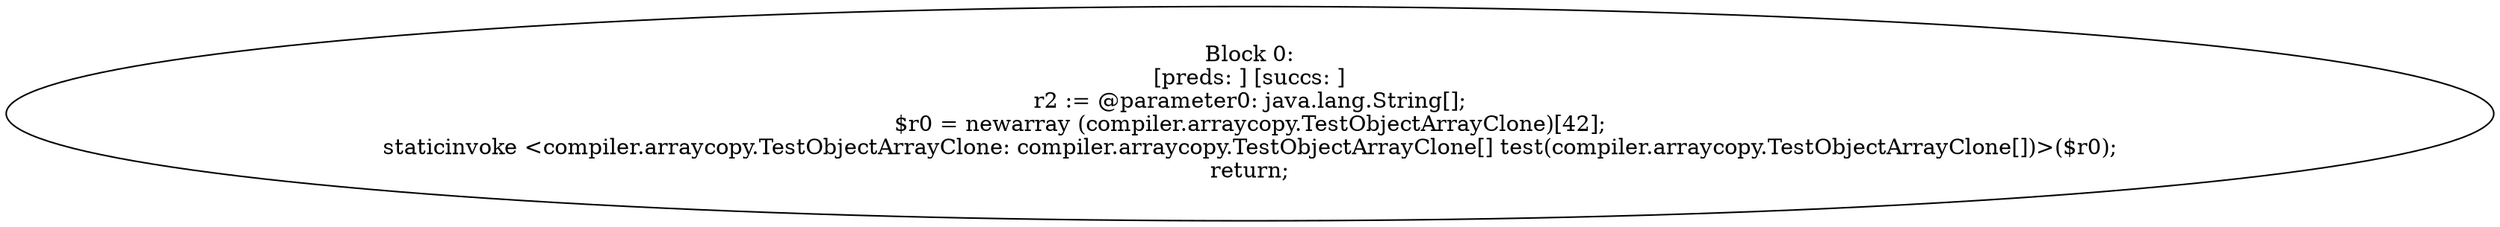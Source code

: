 digraph "unitGraph" {
    "Block 0:
[preds: ] [succs: ]
r2 := @parameter0: java.lang.String[];
$r0 = newarray (compiler.arraycopy.TestObjectArrayClone)[42];
staticinvoke <compiler.arraycopy.TestObjectArrayClone: compiler.arraycopy.TestObjectArrayClone[] test(compiler.arraycopy.TestObjectArrayClone[])>($r0);
return;
"
}
